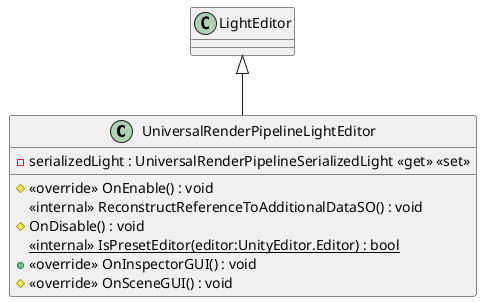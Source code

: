@startuml
class UniversalRenderPipelineLightEditor {
    - serializedLight : UniversalRenderPipelineSerializedLight <<get>> <<set>>
    # <<override>> OnEnable() : void
    <<internal>> ReconstructReferenceToAdditionalDataSO() : void
    # OnDisable() : void
    <<internal>> {static} IsPresetEditor(editor:UnityEditor.Editor) : bool
    + <<override>> OnInspectorGUI() : void
    # <<override>> OnSceneGUI() : void
}
LightEditor <|-- UniversalRenderPipelineLightEditor
@enduml
